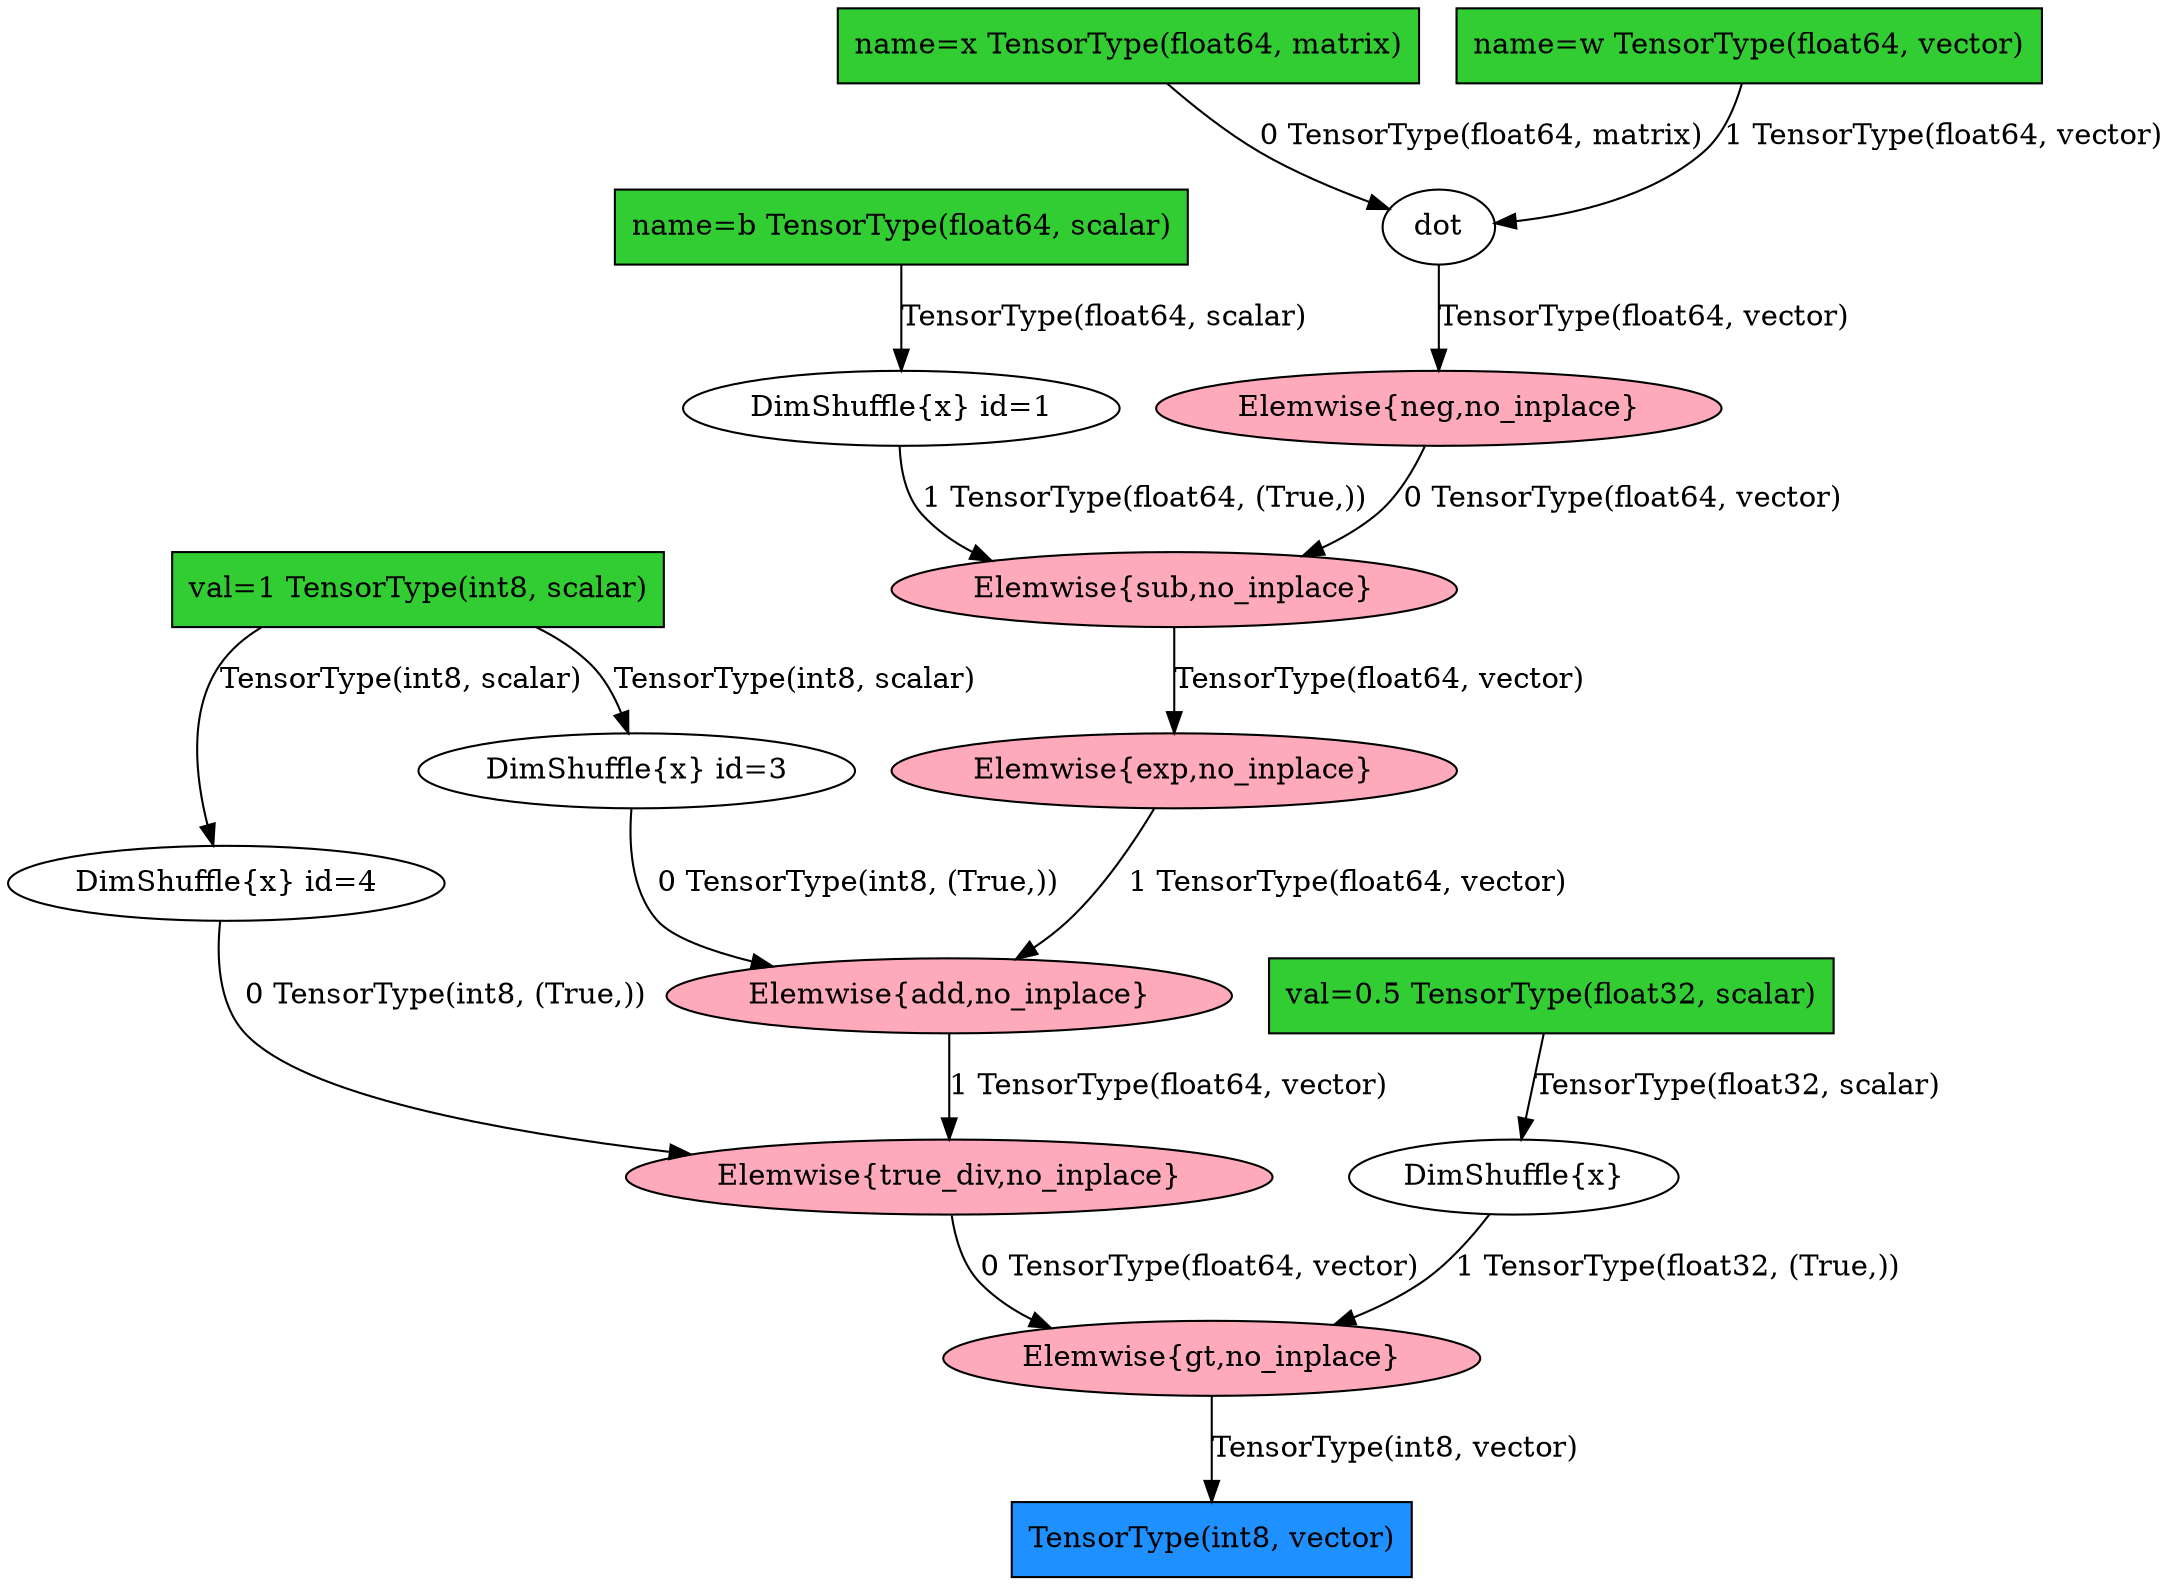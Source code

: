 digraph G { 	graph [bb="0,0,845,760"]; 	 	"DimShuffle{x}"	 [height=0.5, 		pos="593,194", 		shape=ellipse, 		width=1.8374]; 	"Elemwise{gt,no_inplace}"	 [fillcolor="#FFAABB", 		height=0.5, 		pos="485,106", 		shape=ellipse, 		style=filled, 		width=2.8978]; 	"DimShuffle{x}" -> "Elemwise{gt,no_inplace}"	 [label="1 TensorType(float32, (True,))", 		lp="658.5,150", 		pos="e,527.05,122.58 584.45,176.15 578.28,165.3 569.09,151.5 558,142 551.48,136.41 543.91,131.5 536.17,127.26"]; 	"val=0.5 TensorType(float32, scalar)"	 [fillcolor=limegreen, 		height=0.5, 		pos="606,282", 		shape=box, 		style=filled, 		width=3.0278]; 	"val=0.5 TensorType(float32, scalar)" -> "DimShuffle{x}"	 [label="TensorType(float32, scalar)", 		lp="679,238", 		pos="e,595.58,212.08 603.37,263.6 601.58,251.75 599.17,235.82 597.13,222.29"]; 	"DimShuffle{x} id=1"	 [height=0.5, 		pos="350,566", 		shape=ellipse, 		width=2.3721]; 	"Elemwise{sub,no_inplace}"	 [fillcolor="#FFAABB", 		height=0.5, 		pos="461,478", 		shape=ellipse, 		style=filled, 		width=3.0624]; 	"DimShuffle{x} id=1" -> "Elemwise{sub,no_inplace}"	 [label="1 TensorType(float64, (True,))", 		lp="440.5,522", 		pos="e,385.39,491.23 346.85,547.67 345.89,536.89 346.64,523.35 354,514 360.01,506.36 367.72,500.37 376.25,495.67"]; 	"name=b TensorType(float64, scalar)"	 [fillcolor=limegreen, 		height=0.5, 		pos="350,654", 		shape=box, 		style=filled, 		width=3.0625]; 	"name=b TensorType(float64, scalar)" -> "DimShuffle{x} id=1"	 [label="TensorType(float64, scalar)", 		lp="428,610", 		pos="e,350,584.08 350,635.6 350,623.75 350,607.82 350,594.29"]; 	dot	 [height=0.5, 		pos="564,654", 		shape=ellipse, 		width=0.75]; 	"Elemwise{neg,no_inplace}"	 [fillcolor="#FFAABB", 		height=0.5, 		pos="564,566", 		shape=ellipse, 		style=filled, 		width=3.0624]; 	dot -> "Elemwise{neg,no_inplace}"	 [label="TensorType(float64, vector)", 		lp="643,610", 		pos="e,564,584.08 564,635.6 564,623.75 564,607.82 564,594.29"]; 	"name=x TensorType(float64, matrix)"	 [fillcolor=limegreen, 		height=0.5, 		pos="442,742", 		shape=box, 		style=filled, 		width=3.1181]; 	"name=x TensorType(float64, matrix)" -> dot	 [label="0 TensorType(float64, matrix)", 		lp="579,698", 		pos="e,541.56,664.07 456.77,724 466.61,713.35 480.21,699.84 494,690 505.81,681.57 519.95,674.09 532.42,668.22"]; 	"name=w TensorType(float64, vector)"	 [fillcolor=limegreen, 		height=0.5, 		pos="686,742", 		shape=box, 		style=filled, 		width=3.1389]; 	"name=w TensorType(float64, vector)" -> dot	 [label="1 TensorType(float64, vector)", 		lp="760.5,698", 		pos="e,590.41,658.28 682.35,723.78 679.2,712.78 673.59,698.94 664,690 646.54,673.73 621.08,664.96 600.23,660.27"]; 	"DimShuffle{x} id=3"	 [height=0.5, 		pos="247,390", 		shape=ellipse, 		width=2.3721]; 	"Elemwise{add,no_inplace}"	 [fillcolor="#FFAABB", 		height=0.5, 		pos="369,282", 		shape=ellipse, 		style=filled, 		width=3.0624]; 	"DimShuffle{x} id=3" -> "Elemwise{add,no_inplace}"	 [label="0 TensorType(int8, (True,))", 		lp="334,336", 		pos="e,290.21,294.6 244.34,371.76 242.92,355.96 243.54,332.85 256,318 262.8,309.89 271.45,303.63 280.91,298.8"]; 	"val=1 TensorType(int8, scalar)"	 [fillcolor=limegreen, 		height=0.5, 		pos="162,478", 		shape=box, 		style=filled, 		width=2.6389]; 	"val=1 TensorType(int8, scalar)" -> "DimShuffle{x} id=3"	 [label="TensorType(int8, scalar)", 		lp="305.5,434", 		pos="e,242.68,408.18 202.18,459.88 210.48,455 218.62,449.05 225,442 231.23,435.11 235.89,426.19 239.27,417.74"]; 	"DimShuffle{x} id=4"	 [height=0.5, 		pos="85,336", 		shape=ellipse, 		width=2.3721]; 	"val=1 TensorType(int8, scalar)" -> "DimShuffle{x} id=4"	 [label="TensorType(int8, scalar)", 		lp="151.5,434", 		pos="e,78.928,354.24 101.1,459.78 93.551,455.18 86.813,449.36 82,442 66.938,418.97 70.674,386.61 76.281,363.92"]; 	"Elemwise{true_div,no_inplace}"	 [fillcolor="#FFAABB", 		height=0.5, 		pos="369,194", 		shape=ellipse, 		style=filled, 		width=3.5561]; 	"DimShuffle{x} id=4" -> "Elemwise{true_div,no_inplace}"	 [label="0 TensorType(int8, (True,))", 		lp="172,282", 		pos="e,277.79,206.71 82.19,317.91 80.604,301.99 81.056,278.59 94,264 117.19,237.85 199.28,219.48 267.79,208.3"]; 	"Elemwise{neg,no_inplace}" -> "Elemwise{sub,no_inplace}"	 [label="0 TensorType(float64, vector)", 		lp="629.5,522", 		pos="e,501.82,494.86 555.83,547.71 550.08,536.96 541.53,523.42 531,514 525.02,508.65 518.07,503.9 510.93,499.77"]; 	"Elemwise{exp,no_inplace}"	 [fillcolor="#FFAABB", 		height=0.5, 		pos="461,390", 		shape=ellipse, 		style=filled, 		width=3.0624]; 	"Elemwise{sub,no_inplace}" -> "Elemwise{exp,no_inplace}"	 [label="TensorType(float64, vector)", 		lp="540,434", 		pos="e,461,408.08 461,459.6 461,447.75 461,431.82 461,418.29"]; 	"Elemwise{exp,no_inplace}" -> "Elemwise{add,no_inplace}"	 [label="1 TensorType(float64, vector)", 		lp="526.5,336", 		pos="e,394.8,299.6 452.54,372.02 444.46,356.82 431.28,334.48 416,318 412.01,313.7 407.43,309.56 402.74,305.73"]; 	"Elemwise{add,no_inplace}" -> "Elemwise{true_div,no_inplace}"	 [label="1 TensorType(float64, vector)", 		lp="453.5,238", 		pos="e,369,212.08 369,263.6 369,251.75 369,235.82 369,222.29"]; 	"Elemwise{true_div,no_inplace}" -> "Elemwise{gt,no_inplace}"	 [label="0 TensorType(float64, vector)", 		lp="469.5,150", 		pos="e,419.59,120.09 370.47,175.87 372.26,164.9 376.22,151.07 385,142 392.17,134.59 401,128.74 410.42,124.14"]; 	"TensorType(int8, vector)"	 [fillcolor=dodgerblue, 		height=0.5, 		pos="485,18", 		shape=box, 		style=filled, 		width=2.1736]; 	"Elemwise{gt,no_inplace}" -> "TensorType(int8, vector)"	 [label="TensorType(int8, vector)", 		lp="555.5,62", 		pos="e,485,36.084 485,87.597 485,75.746 485,59.817 485,46.292"]; } 
